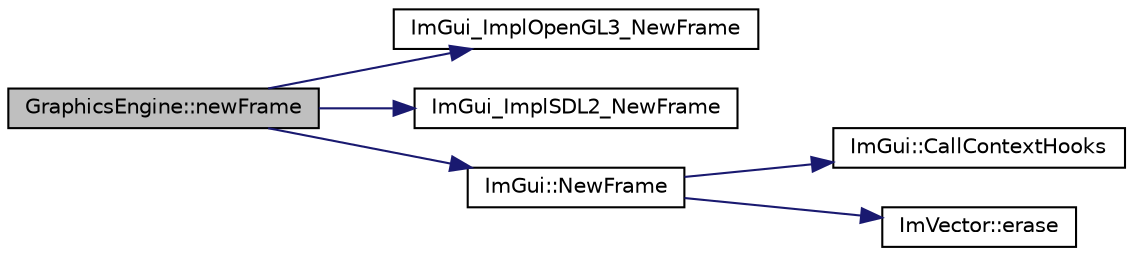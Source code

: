 digraph "GraphicsEngine::newFrame"
{
 // LATEX_PDF_SIZE
  edge [fontname="Helvetica",fontsize="10",labelfontname="Helvetica",labelfontsize="10"];
  node [fontname="Helvetica",fontsize="10",shape=record];
  rankdir="LR";
  Node1 [label="GraphicsEngine::newFrame",height=0.2,width=0.4,color="black", fillcolor="grey75", style="filled", fontcolor="black",tooltip="Function to be called at the start of every frame for rendering."];
  Node1 -> Node2 [color="midnightblue",fontsize="10",style="solid",fontname="Helvetica"];
  Node2 [label="ImGui_ImplOpenGL3_NewFrame",height=0.2,width=0.4,color="black", fillcolor="white", style="filled",URL="$imgui__impl__opengl3_8cpp.html#a900e74add4e56e74f97a210eb329aa91",tooltip=" "];
  Node1 -> Node3 [color="midnightblue",fontsize="10",style="solid",fontname="Helvetica"];
  Node3 [label="ImGui_ImplSDL2_NewFrame",height=0.2,width=0.4,color="black", fillcolor="white", style="filled",URL="$imgui__impl__sdl_8cpp.html#ade7f27ebdb4261e5e9184379677e0bac",tooltip=" "];
  Node1 -> Node4 [color="midnightblue",fontsize="10",style="solid",fontname="Helvetica"];
  Node4 [label="ImGui::NewFrame",height=0.2,width=0.4,color="black", fillcolor="white", style="filled",URL="$namespace_im_gui.html#ab3f1fc018f903b7ad79fd10663375774",tooltip=" "];
  Node4 -> Node5 [color="midnightblue",fontsize="10",style="solid",fontname="Helvetica"];
  Node5 [label="ImGui::CallContextHooks",height=0.2,width=0.4,color="black", fillcolor="white", style="filled",URL="$namespace_im_gui.html#a61ced7f0dd38c604e895400a2e5eeeb2",tooltip=" "];
  Node4 -> Node6 [color="midnightblue",fontsize="10",style="solid",fontname="Helvetica"];
  Node6 [label="ImVector::erase",height=0.2,width=0.4,color="black", fillcolor="white", style="filled",URL="$struct_im_vector.html#af44d62675eb411f655da9cced5237456",tooltip=" "];
}
